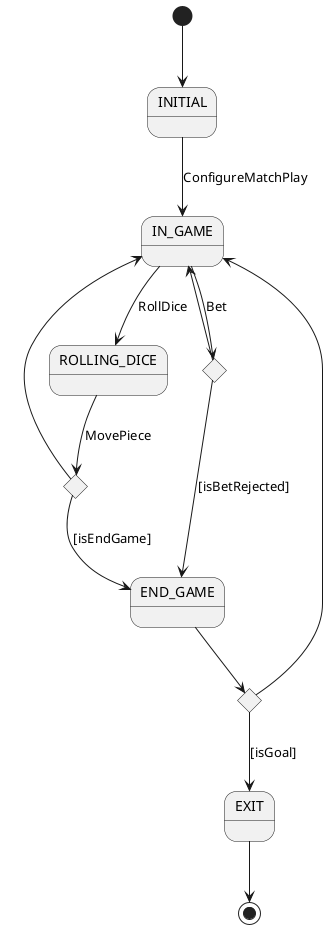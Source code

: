 @startuml contexto
state INITIAL
state IN_GAME
state ROLLING_DICE
state END_GAME
state EXIT
state if_end_game <<choice>>
state if_is_goal <<choice>>
state if_bet_rejected <<choice>>

[*] --> INITIAL
INITIAL --> IN_GAME: ConfigureMatchPlay
ROLLING_DICE --> if_end_game: MovePiece
IN_GAME --> ROLLING_DICE: RollDice
IN_GAME --> if_bet_rejected: Bet
if_bet_rejected --> IN_GAME
if_bet_rejected --> END_GAME: [isBetRejected]
if_end_game --> END_GAME: [isEndGame]
if_end_game --> IN_GAME
END_GAME --> if_is_goal
if_is_goal --> IN_GAME
if_is_goal --> EXIT: [isGoal]
EXIT --> [*]
@enduml
